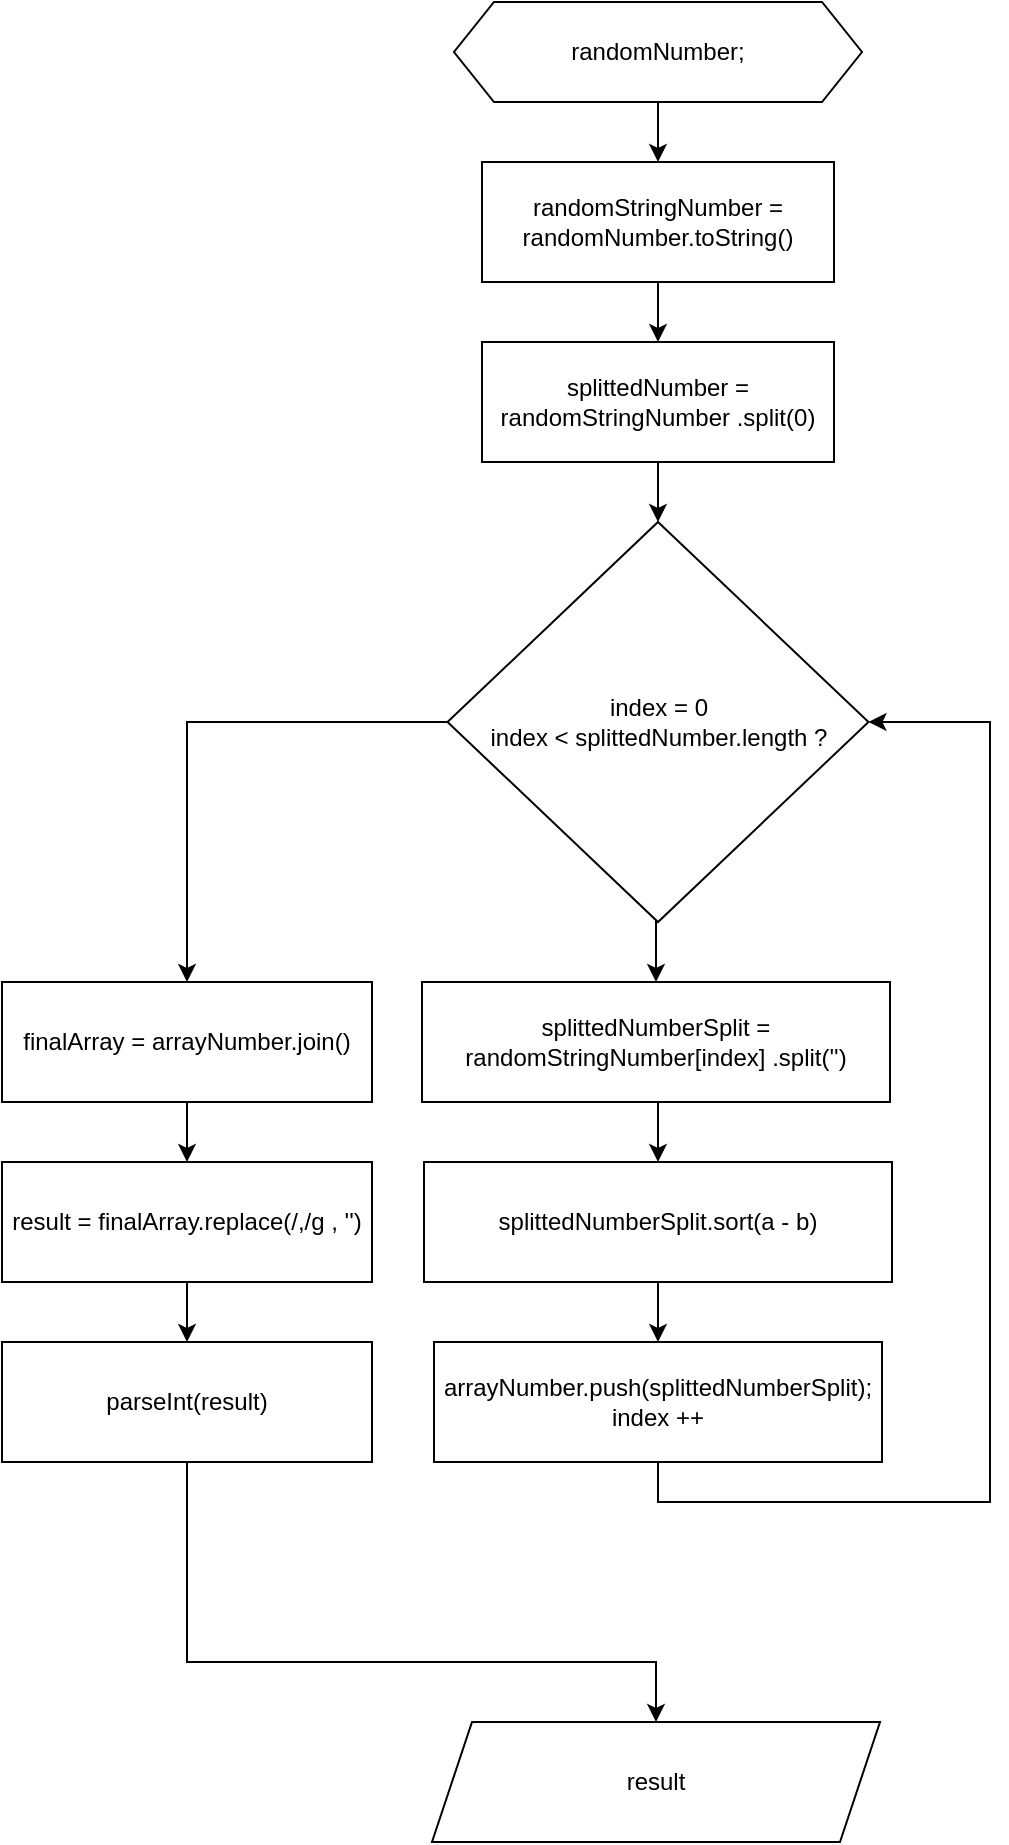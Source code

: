 <mxfile version="14.1.3" type="github"><diagram id="V0J1fQzQb9ZRR8qxu8KL" name="Page-1"><mxGraphModel dx="1240" dy="743" grid="1" gridSize="10" guides="1" tooltips="1" connect="1" arrows="1" fold="1" page="1" pageScale="1" pageWidth="827" pageHeight="1169" math="0" shadow="0"><root><mxCell id="0"/><mxCell id="1" parent="0"/><mxCell id="bTQ72P3Y28BSJyBN74Zh-3" style="edgeStyle=orthogonalEdgeStyle;rounded=0;orthogonalLoop=1;jettySize=auto;html=1;exitX=0.5;exitY=1;exitDx=0;exitDy=0;entryX=0.5;entryY=0;entryDx=0;entryDy=0;" edge="1" parent="1" source="bTQ72P3Y28BSJyBN74Zh-1" target="bTQ72P3Y28BSJyBN74Zh-2"><mxGeometry relative="1" as="geometry"/></mxCell><mxCell id="bTQ72P3Y28BSJyBN74Zh-1" value="randomNumber;" style="shape=hexagon;perimeter=hexagonPerimeter2;whiteSpace=wrap;html=1;fixedSize=1;" vertex="1" parent="1"><mxGeometry x="356" y="70" width="204" height="50" as="geometry"/></mxCell><mxCell id="bTQ72P3Y28BSJyBN74Zh-6" style="edgeStyle=orthogonalEdgeStyle;rounded=0;orthogonalLoop=1;jettySize=auto;html=1;exitX=0.5;exitY=1;exitDx=0;exitDy=0;entryX=0.5;entryY=0;entryDx=0;entryDy=0;" edge="1" parent="1" source="bTQ72P3Y28BSJyBN74Zh-2" target="bTQ72P3Y28BSJyBN74Zh-4"><mxGeometry relative="1" as="geometry"/></mxCell><mxCell id="bTQ72P3Y28BSJyBN74Zh-2" value="randomStringNumber = randomNumber.toString()" style="rounded=0;whiteSpace=wrap;html=1;" vertex="1" parent="1"><mxGeometry x="370" y="150" width="176" height="60" as="geometry"/></mxCell><mxCell id="bTQ72P3Y28BSJyBN74Zh-8" style="edgeStyle=orthogonalEdgeStyle;rounded=0;orthogonalLoop=1;jettySize=auto;html=1;exitX=0.5;exitY=1;exitDx=0;exitDy=0;entryX=0.5;entryY=0;entryDx=0;entryDy=0;" edge="1" parent="1" source="bTQ72P3Y28BSJyBN74Zh-4" target="bTQ72P3Y28BSJyBN74Zh-7"><mxGeometry relative="1" as="geometry"/></mxCell><mxCell id="bTQ72P3Y28BSJyBN74Zh-4" value="splittedNumber = randomStringNumber .split(0)" style="rounded=0;whiteSpace=wrap;html=1;" vertex="1" parent="1"><mxGeometry x="370" y="240" width="176" height="60" as="geometry"/></mxCell><mxCell id="bTQ72P3Y28BSJyBN74Zh-11" style="edgeStyle=orthogonalEdgeStyle;rounded=0;orthogonalLoop=1;jettySize=auto;html=1;exitX=0.5;exitY=1;exitDx=0;exitDy=0;entryX=0.5;entryY=0;entryDx=0;entryDy=0;" edge="1" parent="1" source="bTQ72P3Y28BSJyBN74Zh-7" target="bTQ72P3Y28BSJyBN74Zh-10"><mxGeometry relative="1" as="geometry"/></mxCell><mxCell id="bTQ72P3Y28BSJyBN74Zh-23" style="edgeStyle=orthogonalEdgeStyle;rounded=0;orthogonalLoop=1;jettySize=auto;html=1;exitX=0;exitY=0.5;exitDx=0;exitDy=0;entryX=0.5;entryY=0;entryDx=0;entryDy=0;" edge="1" parent="1" source="bTQ72P3Y28BSJyBN74Zh-7" target="bTQ72P3Y28BSJyBN74Zh-22"><mxGeometry relative="1" as="geometry"/></mxCell><mxCell id="bTQ72P3Y28BSJyBN74Zh-7" value="&lt;span&gt;index = 0&lt;br&gt;index &amp;lt; splittedNumber.length ?&lt;/span&gt;" style="rhombus;whiteSpace=wrap;html=1;" vertex="1" parent="1"><mxGeometry x="352.75" y="330" width="210.5" height="200" as="geometry"/></mxCell><mxCell id="bTQ72P3Y28BSJyBN74Zh-13" style="edgeStyle=orthogonalEdgeStyle;rounded=0;orthogonalLoop=1;jettySize=auto;html=1;exitX=0.5;exitY=1;exitDx=0;exitDy=0;entryX=0.5;entryY=0;entryDx=0;entryDy=0;" edge="1" parent="1" source="bTQ72P3Y28BSJyBN74Zh-10" target="bTQ72P3Y28BSJyBN74Zh-12"><mxGeometry relative="1" as="geometry"/></mxCell><mxCell id="bTQ72P3Y28BSJyBN74Zh-10" value="splittedNumberSplit = randomStringNumber[index] .split('')" style="rounded=0;whiteSpace=wrap;html=1;" vertex="1" parent="1"><mxGeometry x="340" y="560" width="234" height="60" as="geometry"/></mxCell><mxCell id="bTQ72P3Y28BSJyBN74Zh-15" style="edgeStyle=orthogonalEdgeStyle;rounded=0;orthogonalLoop=1;jettySize=auto;html=1;exitX=0.5;exitY=1;exitDx=0;exitDy=0;entryX=0.5;entryY=0;entryDx=0;entryDy=0;" edge="1" parent="1" source="bTQ72P3Y28BSJyBN74Zh-12" target="bTQ72P3Y28BSJyBN74Zh-14"><mxGeometry relative="1" as="geometry"/></mxCell><mxCell id="bTQ72P3Y28BSJyBN74Zh-12" value="splittedNumberSplit.sort(a - b)" style="rounded=0;whiteSpace=wrap;html=1;" vertex="1" parent="1"><mxGeometry x="341" y="650" width="234" height="60" as="geometry"/></mxCell><mxCell id="bTQ72P3Y28BSJyBN74Zh-16" style="edgeStyle=orthogonalEdgeStyle;rounded=0;orthogonalLoop=1;jettySize=auto;html=1;exitX=0.5;exitY=1;exitDx=0;exitDy=0;entryX=1;entryY=0.5;entryDx=0;entryDy=0;" edge="1" parent="1" source="bTQ72P3Y28BSJyBN74Zh-14" target="bTQ72P3Y28BSJyBN74Zh-7"><mxGeometry relative="1" as="geometry"><Array as="points"><mxPoint x="458" y="820"/><mxPoint x="624" y="820"/><mxPoint x="624" y="430"/></Array></mxGeometry></mxCell><mxCell id="bTQ72P3Y28BSJyBN74Zh-14" value="arrayNumber.push(splittedNumberSplit);&lt;br&gt;index ++" style="rounded=0;whiteSpace=wrap;html=1;" vertex="1" parent="1"><mxGeometry x="346" y="740" width="224" height="60" as="geometry"/></mxCell><mxCell id="bTQ72P3Y28BSJyBN74Zh-29" style="edgeStyle=orthogonalEdgeStyle;rounded=0;orthogonalLoop=1;jettySize=auto;html=1;exitX=0.5;exitY=1;exitDx=0;exitDy=0;entryX=0.5;entryY=0;entryDx=0;entryDy=0;" edge="1" parent="1" source="bTQ72P3Y28BSJyBN74Zh-21" target="bTQ72P3Y28BSJyBN74Zh-27"><mxGeometry relative="1" as="geometry"/></mxCell><mxCell id="bTQ72P3Y28BSJyBN74Zh-21" value="result = finalArray.replace(/,/g , '')" style="rounded=0;whiteSpace=wrap;html=1;" vertex="1" parent="1"><mxGeometry x="130" y="650" width="185" height="60" as="geometry"/></mxCell><mxCell id="bTQ72P3Y28BSJyBN74Zh-24" style="edgeStyle=orthogonalEdgeStyle;rounded=0;orthogonalLoop=1;jettySize=auto;html=1;exitX=0.5;exitY=1;exitDx=0;exitDy=0;entryX=0.5;entryY=0;entryDx=0;entryDy=0;" edge="1" parent="1" source="bTQ72P3Y28BSJyBN74Zh-22" target="bTQ72P3Y28BSJyBN74Zh-21"><mxGeometry relative="1" as="geometry"/></mxCell><mxCell id="bTQ72P3Y28BSJyBN74Zh-22" value="finalArray = arrayNumber.join()" style="rounded=0;whiteSpace=wrap;html=1;" vertex="1" parent="1"><mxGeometry x="130" y="560" width="185" height="60" as="geometry"/></mxCell><mxCell id="bTQ72P3Y28BSJyBN74Zh-30" style="edgeStyle=orthogonalEdgeStyle;rounded=0;orthogonalLoop=1;jettySize=auto;html=1;exitX=0.5;exitY=1;exitDx=0;exitDy=0;entryX=0.5;entryY=0;entryDx=0;entryDy=0;" edge="1" parent="1" source="bTQ72P3Y28BSJyBN74Zh-27" target="bTQ72P3Y28BSJyBN74Zh-28"><mxGeometry relative="1" as="geometry"><Array as="points"><mxPoint x="223" y="900"/><mxPoint x="457" y="900"/></Array></mxGeometry></mxCell><mxCell id="bTQ72P3Y28BSJyBN74Zh-27" value="parseInt(result)" style="rounded=0;whiteSpace=wrap;html=1;" vertex="1" parent="1"><mxGeometry x="130" y="740" width="185" height="60" as="geometry"/></mxCell><mxCell id="bTQ72P3Y28BSJyBN74Zh-28" value="result" style="shape=parallelogram;perimeter=parallelogramPerimeter;whiteSpace=wrap;html=1;fixedSize=1;" vertex="1" parent="1"><mxGeometry x="345" y="930" width="224" height="60" as="geometry"/></mxCell></root></mxGraphModel></diagram></mxfile>